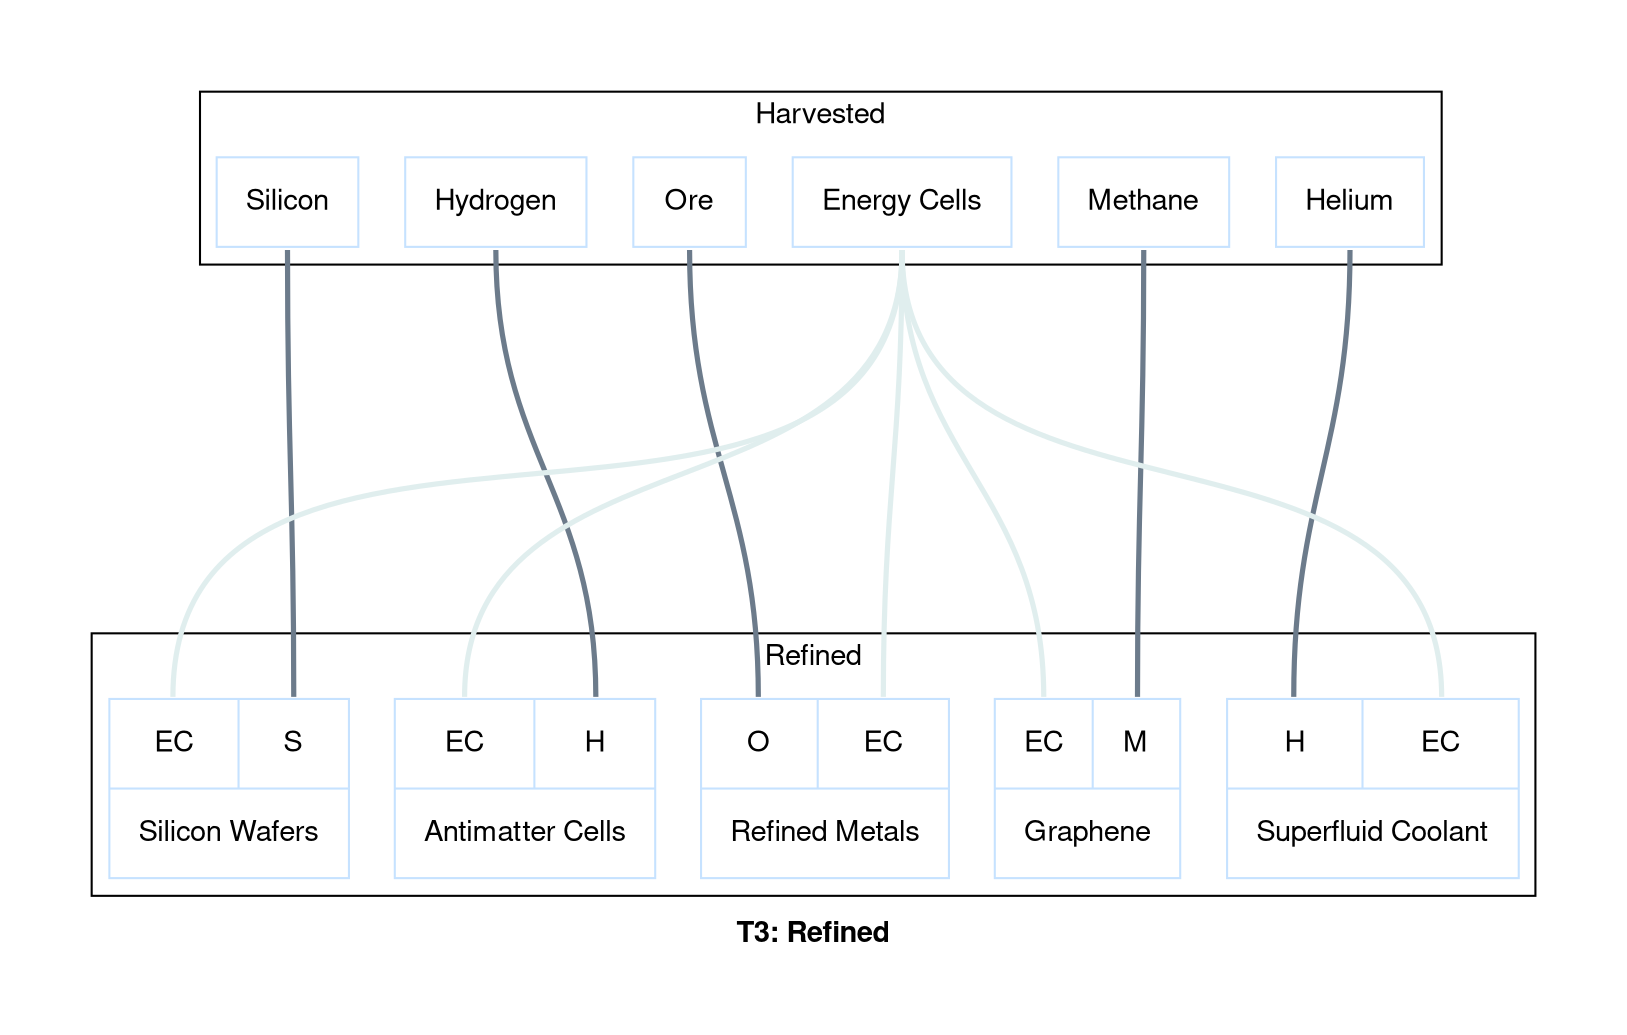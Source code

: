 graph "X4 Economy" {
	edge [arrowType=normal]
	compound=true fontname="Helvetica,Arial,sans-serif"
	label=<<b>T3: Refined</b>>
	graph [nodesep=0.3 pad=0.5 ranksep=3]
	node [color=slategray1 fontname="Helvetica,Arial,sans-serif" margin=0.2 penwidth=1 shape=box]
	edge [arrowhead=normal arrowtype=normal fontname="Helvetica,Arial,sans-serif" headport=n penwidth=2.5 tailport=s]
	subgraph 0 {
		cluster=true label=Harvested
		helium [label="{<output> Helium}" colour=lightsteelblue2 shape=record]
		methane [label="{<output> Methane}" colour=lightsteelblue2 shape=record]
		ore [label="{<output> Ore}" colour=lightsteelblue2 shape=record]
		hydrogen [label="{<output> Hydrogen}" colour=lightsteelblue2 shape=record]
		silicon [label="{<output> Silicon}" colour=lightsteelblue2 shape=record]
		energy_cells [label="{<output> Energy Cells}" colour=lightsteelblue2 shape=record]
	}
	subgraph 3 {
		cluster=true label=Refined
		superfluid_coolant [label="{{<helium> H|<energy_cells> EC}|<output> Superfluid Coolant}" colour=lightsteelblue2 shape=record]
		graphene [label="{{<energy_cells> EC|<methane> M}|<output> Graphene}" colour=lightsteelblue2 shape=record]
		refined_metals [label="{{<ore> O|<energy_cells> EC}|<output> Refined Metals}" colour=lightsteelblue2 shape=record]
		antimatter_cells [label="{{<energy_cells> EC|<hydrogen> H}|<output> Antimatter Cells}" colour=lightsteelblue2 shape=record]
		silicon_wafers [label="{{<energy_cells> EC|<silicon> S}|<output> Silicon Wafers}" colour=lightsteelblue2 shape=record]
	}
	energy_cells:output:s -- superfluid_coolant:energy_cells:n [color=azure2]
	helium:output:s -- superfluid_coolant:helium:n [color=slategray4]
	energy_cells:output:s -- graphene:energy_cells:n [color=azure2]
	methane:output:s -- graphene:methane:n [color=slategray4]
	energy_cells:output:s -- refined_metals:energy_cells:n [color=azure2]
	ore:output:s -- refined_metals:ore:n [color=slategray4]
	energy_cells:output:s -- antimatter_cells:energy_cells:n [color=azure2]
	hydrogen:output:s -- antimatter_cells:hydrogen:n [color=slategray4]
	energy_cells:output:s -- silicon_wafers:energy_cells:n [color=azure2]
	silicon:output:s -- silicon_wafers:silicon:n [color=slategray4]
}
